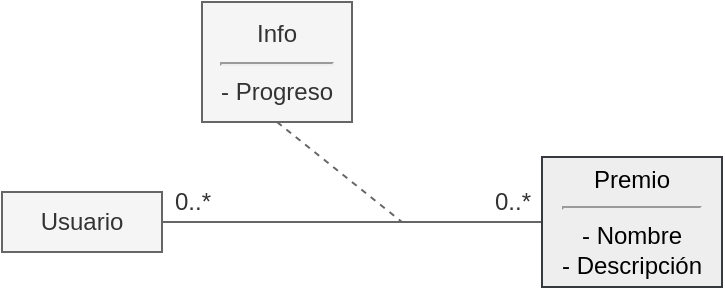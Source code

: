 <mxfile>
    <diagram id="S8z7VlIsHLkRVv9DtLN1" name="Page-1">
        <mxGraphModel dx="614" dy="568" grid="1" gridSize="10" guides="1" tooltips="1" connect="1" arrows="1" fold="1" page="1" pageScale="1" pageWidth="850" pageHeight="1100" background="none" math="0" shadow="0">
            <root>
                <mxCell id="0"/>
                <mxCell id="1" parent="0"/>
                <mxCell id="4" style="edgeStyle=none;html=1;exitX=1;exitY=0.5;exitDx=0;exitDy=0;endArrow=none;endFill=0;fillColor=#f5f5f5;strokeColor=#666666;" edge="1" parent="1" source="2" target="3">
                    <mxGeometry relative="1" as="geometry"/>
                </mxCell>
                <mxCell id="2" value="Usuario" style="rounded=0;whiteSpace=wrap;html=1;fillColor=#f5f5f5;strokeColor=#666666;fontColor=#333333;" vertex="1" parent="1">
                    <mxGeometry x="240" y="275" width="80" height="30" as="geometry"/>
                </mxCell>
                <mxCell id="3" value="Premio&lt;hr&gt;- Nombre&lt;br&gt;- Descripción" style="rounded=0;whiteSpace=wrap;html=1;fillColor=#eeeeee;strokeColor=#36393d;fontColor=#000000;" vertex="1" parent="1">
                    <mxGeometry x="510" y="257.5" width="90" height="65" as="geometry"/>
                </mxCell>
                <mxCell id="6" style="edgeStyle=none;html=1;exitX=0.5;exitY=1;exitDx=0;exitDy=0;fontFamily=Helvetica;fontSize=12;fontColor=#333333;endArrow=none;endFill=0;fillColor=#f5f5f5;strokeColor=#666666;dashed=1;" edge="1" parent="1" source="5">
                    <mxGeometry relative="1" as="geometry">
                        <mxPoint x="440" y="290" as="targetPoint"/>
                    </mxGeometry>
                </mxCell>
                <mxCell id="5" value="Info&lt;br&gt;&lt;hr&gt;- Progreso" style="rounded=0;whiteSpace=wrap;html=1;fontColor=#333333;fillColor=#f5f5f5;strokeColor=#666666;" vertex="1" parent="1">
                    <mxGeometry x="340" y="180" width="75" height="60" as="geometry"/>
                </mxCell>
                <mxCell id="7" value="0..*" style="text;html=1;align=center;verticalAlign=middle;resizable=0;points=[];autosize=1;strokeColor=none;fillColor=none;fontSize=12;fontFamily=Helvetica;fontColor=#333333;" vertex="1" parent="1">
                    <mxGeometry x="320" y="270" width="30" height="20" as="geometry"/>
                </mxCell>
                <mxCell id="8" value="0..*" style="text;html=1;align=center;verticalAlign=middle;resizable=0;points=[];autosize=1;strokeColor=none;fillColor=none;fontSize=12;fontFamily=Helvetica;fontColor=#333333;" vertex="1" parent="1">
                    <mxGeometry x="480" y="270" width="30" height="20" as="geometry"/>
                </mxCell>
            </root>
        </mxGraphModel>
    </diagram>
</mxfile>